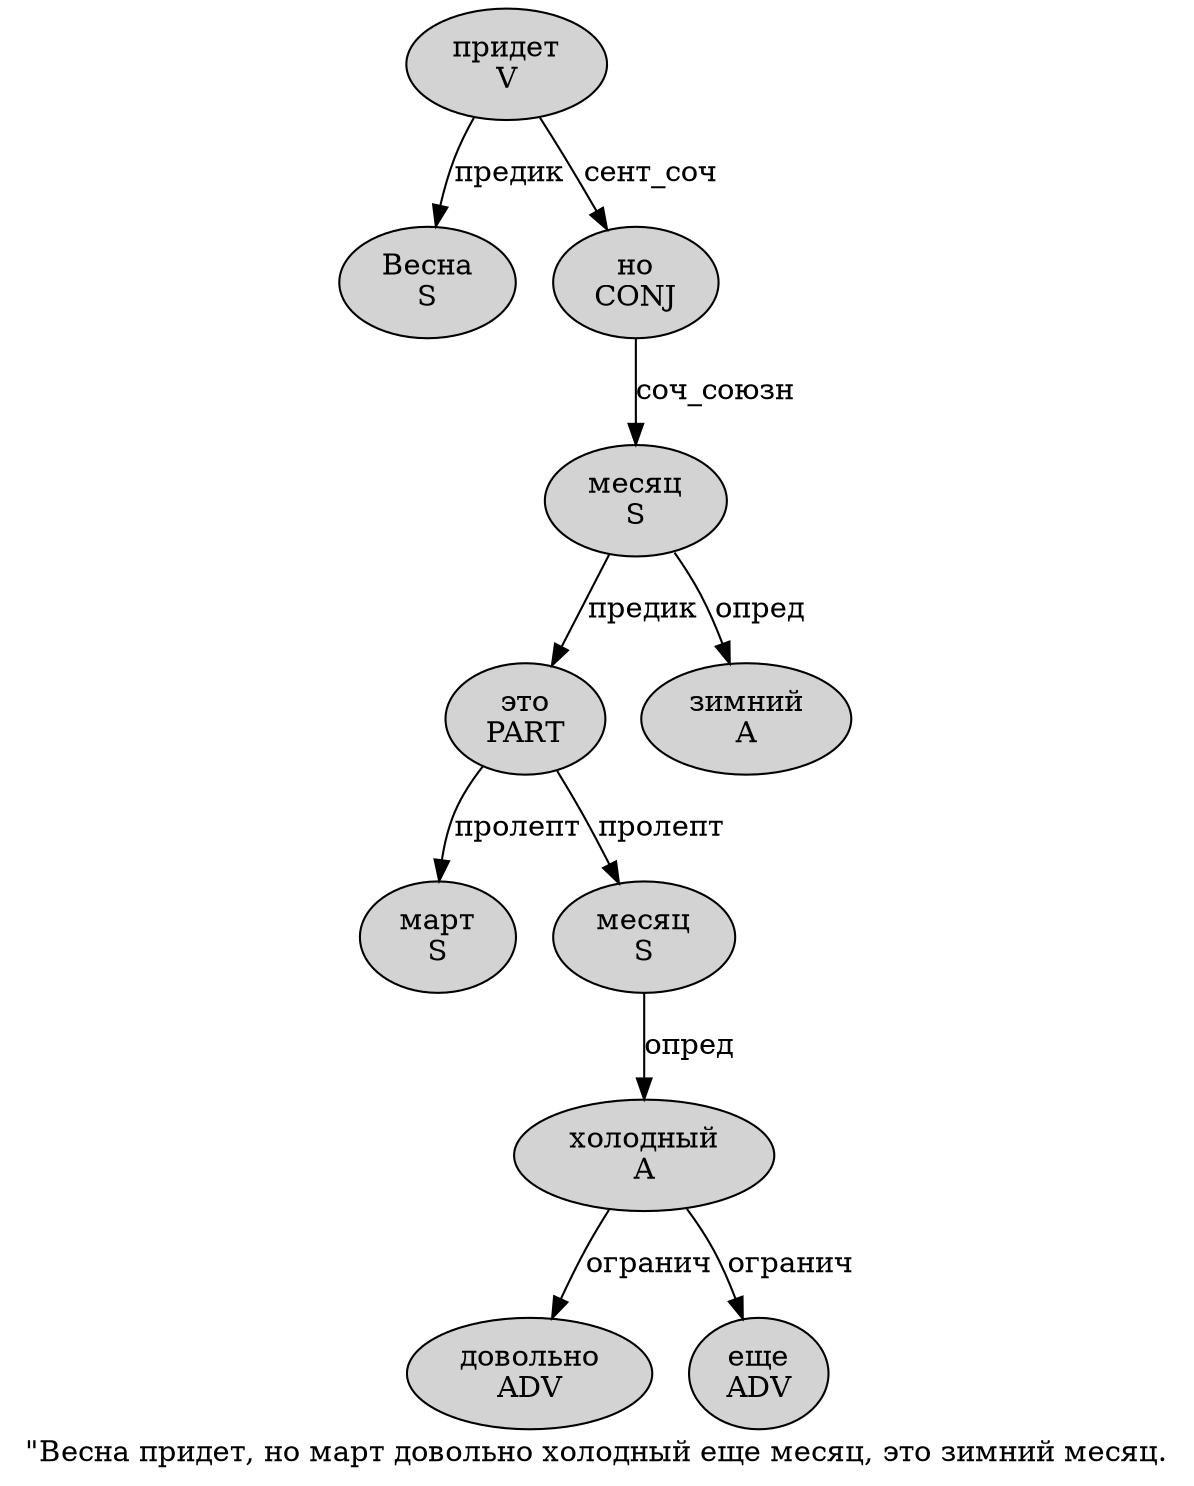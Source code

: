 digraph SENTENCE_19 {
	graph [label="\"Весна придет, но март довольно холодный еще месяц, это зимний месяц."]
	node [style=filled]
		1 [label="Весна
S" color="" fillcolor=lightgray penwidth=1 shape=ellipse]
		2 [label="придет
V" color="" fillcolor=lightgray penwidth=1 shape=ellipse]
		4 [label="но
CONJ" color="" fillcolor=lightgray penwidth=1 shape=ellipse]
		5 [label="март
S" color="" fillcolor=lightgray penwidth=1 shape=ellipse]
		6 [label="довольно
ADV" color="" fillcolor=lightgray penwidth=1 shape=ellipse]
		7 [label="холодный
A" color="" fillcolor=lightgray penwidth=1 shape=ellipse]
		8 [label="еще
ADV" color="" fillcolor=lightgray penwidth=1 shape=ellipse]
		9 [label="месяц
S" color="" fillcolor=lightgray penwidth=1 shape=ellipse]
		11 [label="это
PART" color="" fillcolor=lightgray penwidth=1 shape=ellipse]
		12 [label="зимний
A" color="" fillcolor=lightgray penwidth=1 shape=ellipse]
		13 [label="месяц
S" color="" fillcolor=lightgray penwidth=1 shape=ellipse]
			11 -> 5 [label="пролепт"]
			11 -> 9 [label="пролепт"]
			7 -> 6 [label="огранич"]
			7 -> 8 [label="огранич"]
			9 -> 7 [label="опред"]
			13 -> 11 [label="предик"]
			13 -> 12 [label="опред"]
			4 -> 13 [label="соч_союзн"]
			2 -> 1 [label="предик"]
			2 -> 4 [label="сент_соч"]
}